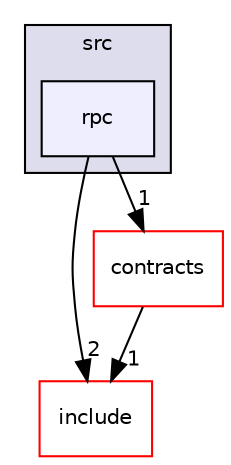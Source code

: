 digraph "libraries/fc/src/rpc" {
  compound=true
  node [ fontsize="10", fontname="Helvetica"];
  edge [ labelfontsize="10", labelfontname="Helvetica"];
  subgraph clusterdir_cf0f4a03667f4d32017c752ae330ec36 {
    graph [ bgcolor="#ddddee", pencolor="black", label="src" fontname="Helvetica", fontsize="10", URL="dir_cf0f4a03667f4d32017c752ae330ec36.html"]
  dir_18cc505bac76376be267f87d4f88618e [shape=box, label="rpc", style="filled", fillcolor="#eeeeff", pencolor="black", URL="dir_18cc505bac76376be267f87d4f88618e.html"];
  }
  dir_1c038c3f105811b552ea4d405d1d79e4 [shape=box label="include" fillcolor="white" style="filled" color="red" URL="dir_1c038c3f105811b552ea4d405d1d79e4.html"];
  dir_ae9b15dd87e066e1908bbd90e8f38627 [shape=box label="contracts" fillcolor="white" style="filled" color="red" URL="dir_ae9b15dd87e066e1908bbd90e8f38627.html"];
  dir_18cc505bac76376be267f87d4f88618e->dir_1c038c3f105811b552ea4d405d1d79e4 [headlabel="2", labeldistance=1.5 headhref="dir_001735_000011.html"];
  dir_18cc505bac76376be267f87d4f88618e->dir_ae9b15dd87e066e1908bbd90e8f38627 [headlabel="1", labeldistance=1.5 headhref="dir_001735_000000.html"];
  dir_ae9b15dd87e066e1908bbd90e8f38627->dir_1c038c3f105811b552ea4d405d1d79e4 [headlabel="1", labeldistance=1.5 headhref="dir_000000_000011.html"];
}
